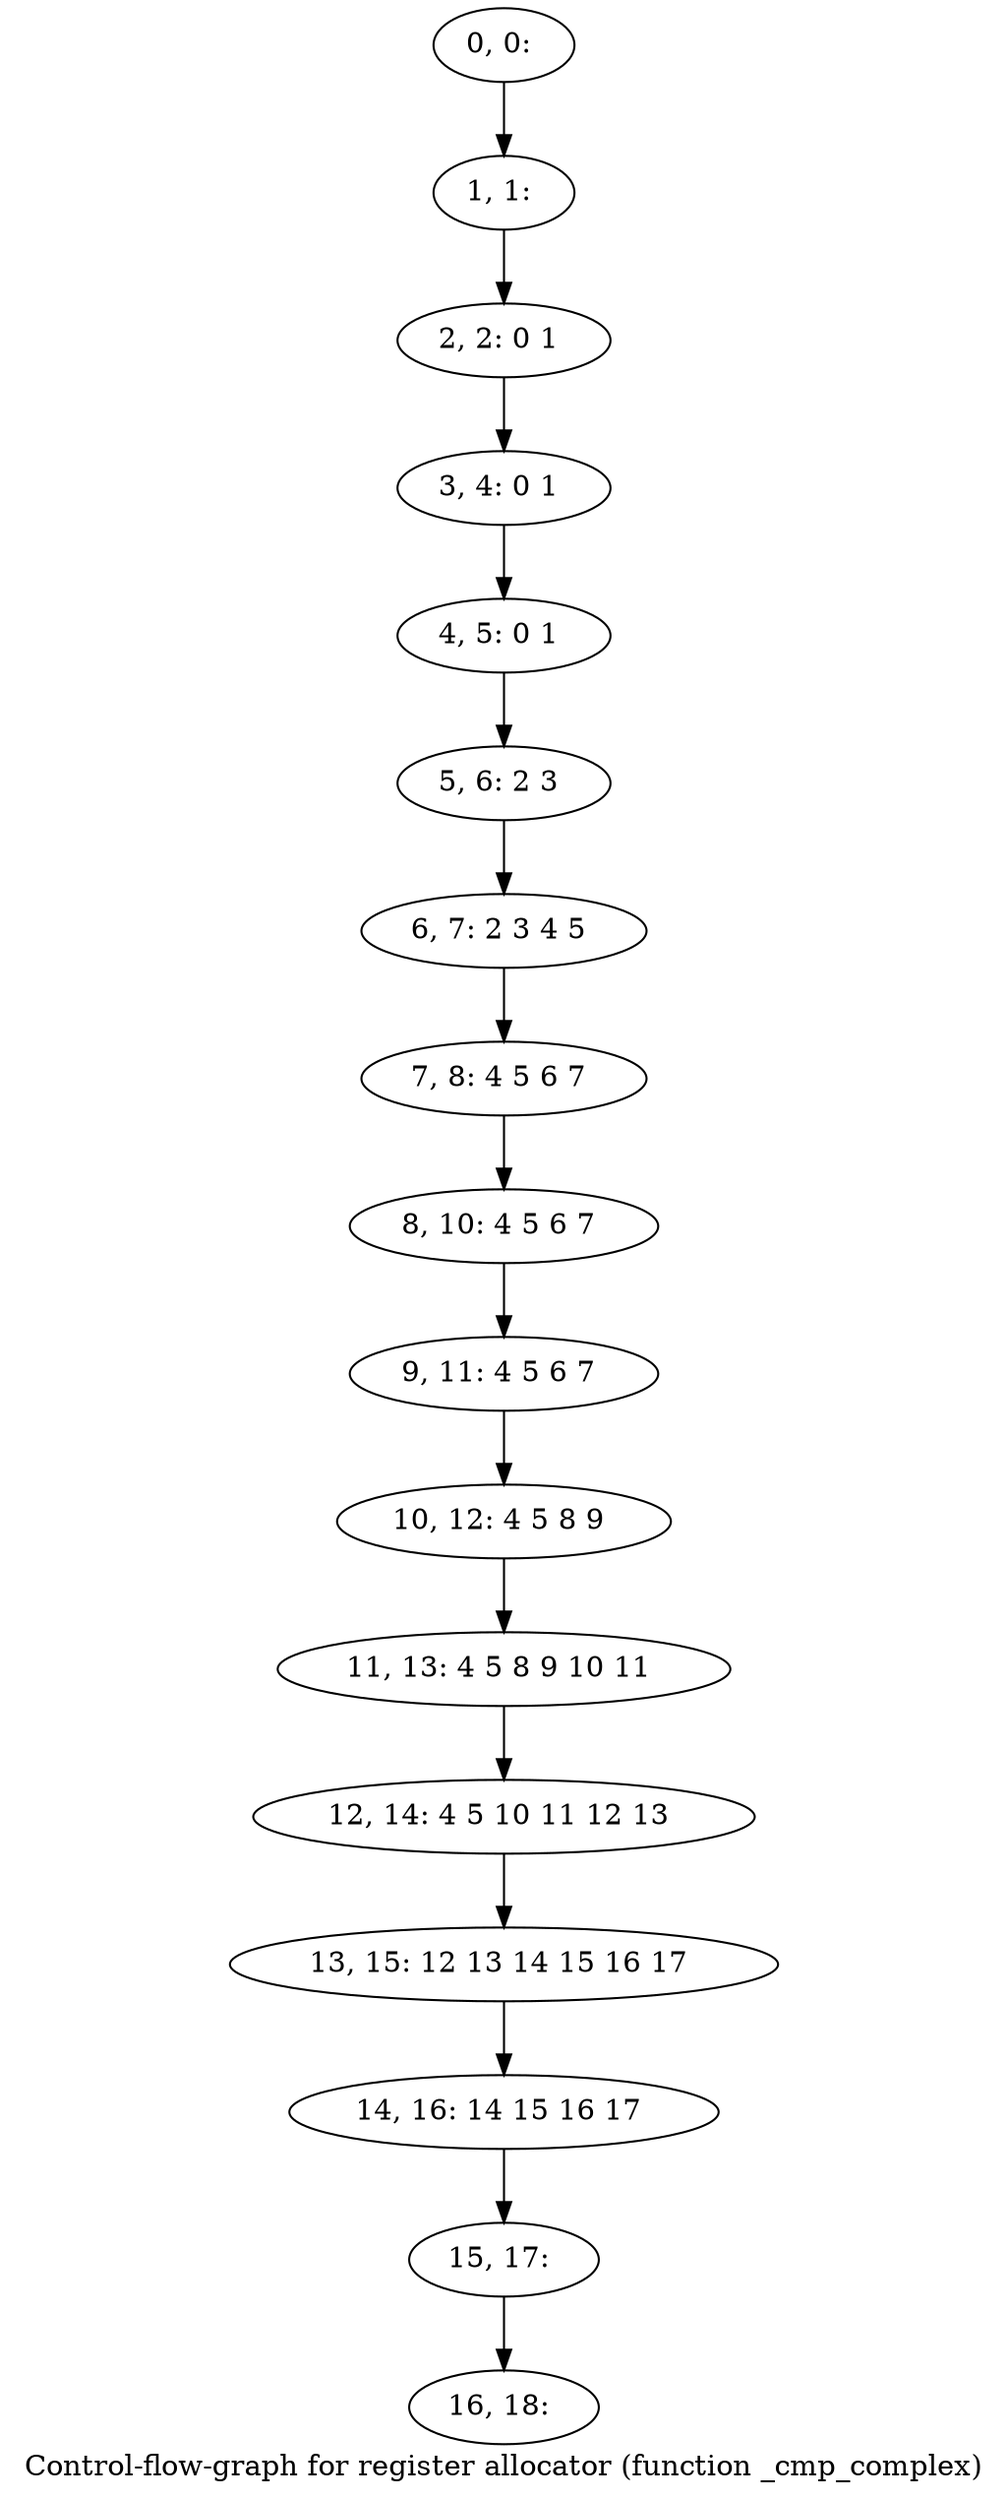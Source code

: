 digraph G {
graph [label="Control-flow-graph for register allocator (function _cmp_complex)"]
0[label="0, 0: "];
1[label="1, 1: "];
2[label="2, 2: 0 1 "];
3[label="3, 4: 0 1 "];
4[label="4, 5: 0 1 "];
5[label="5, 6: 2 3 "];
6[label="6, 7: 2 3 4 5 "];
7[label="7, 8: 4 5 6 7 "];
8[label="8, 10: 4 5 6 7 "];
9[label="9, 11: 4 5 6 7 "];
10[label="10, 12: 4 5 8 9 "];
11[label="11, 13: 4 5 8 9 10 11 "];
12[label="12, 14: 4 5 10 11 12 13 "];
13[label="13, 15: 12 13 14 15 16 17 "];
14[label="14, 16: 14 15 16 17 "];
15[label="15, 17: "];
16[label="16, 18: "];
0->1 ;
1->2 ;
2->3 ;
3->4 ;
4->5 ;
5->6 ;
6->7 ;
7->8 ;
8->9 ;
9->10 ;
10->11 ;
11->12 ;
12->13 ;
13->14 ;
14->15 ;
15->16 ;
}

